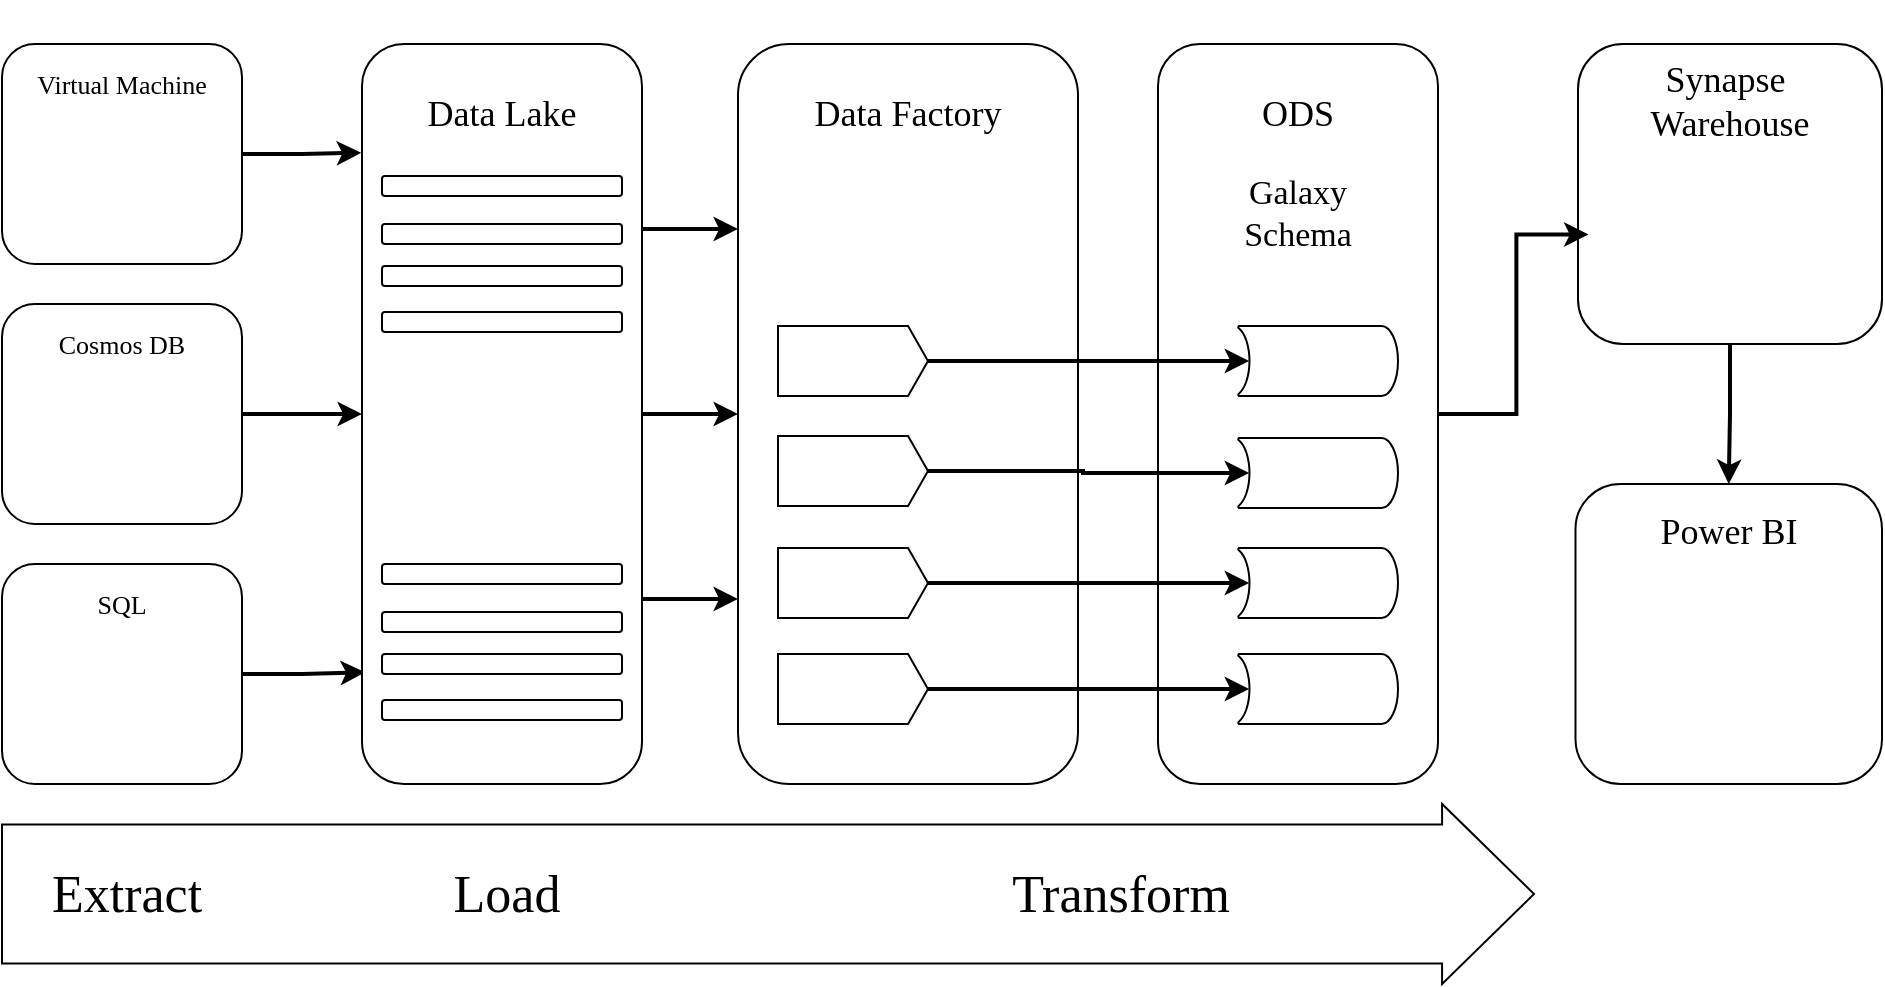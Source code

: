 <mxfile version="22.1.11" type="github">
  <diagram name="Page-1" id="jt3PBPhwUnPafhOXya_J">
    <mxGraphModel dx="1122" dy="718" grid="1" gridSize="10" guides="1" tooltips="1" connect="1" arrows="1" fold="1" page="1" pageScale="1" pageWidth="850" pageHeight="1100" math="0" shadow="0">
      <root>
        <mxCell id="0" />
        <mxCell id="1" parent="0" />
        <mxCell id="L3UYxXxdt7HCs2LZCHzP-1" value="&lt;p style=&quot;line-height: 500%;&quot;&gt;&lt;font style=&quot;font-size: 13px;&quot; face=&quot;Georgia&quot;&gt;Virtual Machine&lt;/font&gt;&lt;/p&gt;" style="rounded=1;whiteSpace=wrap;html=1;align=center;spacingTop=-70;" parent="1" vertex="1">
          <mxGeometry x="100" y="190" width="120" height="110" as="geometry" />
        </mxCell>
        <mxCell id="L3UYxXxdt7HCs2LZCHzP-2" value="" style="shape=image;verticalLabelPosition=bottom;labelBackgroundColor=default;verticalAlign=top;aspect=fixed;imageAspect=0;image=https://static-00.iconduck.com/assets.00/virtual-machines-icon-512x464-nlf7gddb.png;" parent="1" vertex="1">
          <mxGeometry x="124.69" y="229" width="70.62" height="64" as="geometry" />
        </mxCell>
        <mxCell id="L3UYxXxdt7HCs2LZCHzP-8" style="edgeStyle=orthogonalEdgeStyle;rounded=0;orthogonalLoop=1;jettySize=auto;html=1;fontSize=12;horizontal=1;strokeWidth=2;entryX=0;entryY=0.5;entryDx=0;entryDy=0;" parent="1" source="L3UYxXxdt7HCs2LZCHzP-3" target="L3UYxXxdt7HCs2LZCHzP-7" edge="1">
          <mxGeometry relative="1" as="geometry">
            <mxPoint x="270" y="375" as="targetPoint" />
          </mxGeometry>
        </mxCell>
        <mxCell id="L3UYxXxdt7HCs2LZCHzP-3" value="&lt;p style=&quot;line-height: 500%;&quot;&gt;&lt;font face=&quot;Georgia&quot;&gt;&lt;span style=&quot;font-size: 13px;&quot;&gt;Cosmos DB&lt;/span&gt;&lt;/font&gt;&lt;/p&gt;" style="rounded=1;whiteSpace=wrap;html=1;align=center;spacingTop=-70;" parent="1" vertex="1">
          <mxGeometry x="100" y="320" width="120" height="110" as="geometry" />
        </mxCell>
        <mxCell id="L3UYxXxdt7HCs2LZCHzP-4" value="" style="shape=image;verticalLabelPosition=bottom;labelBackgroundColor=default;verticalAlign=top;aspect=fixed;imageAspect=0;image=https://devblogs.microsoft.com/cosmosdb/wp-content/uploads/sites/52/2019/10/FeaturedDefault.png;" parent="1" vertex="1">
          <mxGeometry x="104" y="357" width="112" height="70" as="geometry" />
        </mxCell>
        <mxCell id="L3UYxXxdt7HCs2LZCHzP-9" style="edgeStyle=orthogonalEdgeStyle;rounded=0;orthogonalLoop=1;jettySize=auto;html=1;fontSize=12;horizontal=1;strokeWidth=2;entryX=0.011;entryY=0.849;entryDx=0;entryDy=0;entryPerimeter=0;" parent="1" source="L3UYxXxdt7HCs2LZCHzP-5" target="L3UYxXxdt7HCs2LZCHzP-7" edge="1">
          <mxGeometry relative="1" as="geometry">
            <mxPoint x="270" y="505" as="targetPoint" />
          </mxGeometry>
        </mxCell>
        <mxCell id="L3UYxXxdt7HCs2LZCHzP-5" value="&lt;p style=&quot;line-height: 500%;&quot;&gt;&lt;font face=&quot;Georgia&quot;&gt;&lt;span style=&quot;font-size: 13px;&quot;&gt;SQL&lt;/span&gt;&lt;/font&gt;&lt;/p&gt;" style="rounded=1;whiteSpace=wrap;html=1;align=center;spacingTop=-70;" parent="1" vertex="1">
          <mxGeometry x="100" y="450" width="120" height="110" as="geometry" />
        </mxCell>
        <mxCell id="L3UYxXxdt7HCs2LZCHzP-6" value="" style="shape=image;verticalLabelPosition=bottom;labelBackgroundColor=default;verticalAlign=top;aspect=fixed;imageAspect=0;image=https://static-00.iconduck.com/assets.00/sql-database-sql-azure-icon-1955x2048-4pmty46t.png;" parent="1" vertex="1">
          <mxGeometry x="127.34" y="485.61" width="65.31" height="68.39" as="geometry" />
        </mxCell>
        <mxCell id="L3UYxXxdt7HCs2LZCHzP-44" value="" style="edgeStyle=orthogonalEdgeStyle;rounded=0;orthogonalLoop=1;jettySize=auto;html=1;strokeWidth=2;entryX=0;entryY=0.5;entryDx=0;entryDy=0;" parent="1" source="L3UYxXxdt7HCs2LZCHzP-7" edge="1" target="L3UYxXxdt7HCs2LZCHzP-54">
          <mxGeometry relative="1" as="geometry">
            <mxPoint x="460" y="375" as="targetPoint" />
          </mxGeometry>
        </mxCell>
        <mxCell id="L3UYxXxdt7HCs2LZCHzP-46" style="edgeStyle=orthogonalEdgeStyle;rounded=0;orthogonalLoop=1;jettySize=auto;html=1;exitX=1;exitY=0.75;exitDx=0;exitDy=0;entryX=0;entryY=0.75;entryDx=0;entryDy=0;strokeWidth=2;" parent="1" source="L3UYxXxdt7HCs2LZCHzP-7" edge="1" target="L3UYxXxdt7HCs2LZCHzP-54">
          <mxGeometry relative="1" as="geometry">
            <mxPoint x="460" y="467.5" as="targetPoint" />
          </mxGeometry>
        </mxCell>
        <mxCell id="L3UYxXxdt7HCs2LZCHzP-47" style="edgeStyle=orthogonalEdgeStyle;rounded=0;orthogonalLoop=1;jettySize=auto;html=1;exitX=1;exitY=0.25;exitDx=0;exitDy=0;entryX=0;entryY=0.25;entryDx=0;entryDy=0;strokeWidth=2;" parent="1" source="L3UYxXxdt7HCs2LZCHzP-7" edge="1" target="L3UYxXxdt7HCs2LZCHzP-54">
          <mxGeometry relative="1" as="geometry">
            <mxPoint x="460" y="282.5" as="targetPoint" />
          </mxGeometry>
        </mxCell>
        <mxCell id="L3UYxXxdt7HCs2LZCHzP-7" value="&lt;font style=&quot;font-size: 18px;&quot; face=&quot;Garamond&quot;&gt;Data Lake&lt;/font&gt;" style="rounded=1;whiteSpace=wrap;html=1;spacingTop=-300;" parent="1" vertex="1">
          <mxGeometry x="280" y="190" width="140" height="370" as="geometry" />
        </mxCell>
        <mxCell id="L3UYxXxdt7HCs2LZCHzP-11" value="" style="rounded=1;whiteSpace=wrap;html=1;" parent="1" vertex="1">
          <mxGeometry x="290" y="256" width="120" height="10" as="geometry" />
        </mxCell>
        <mxCell id="L3UYxXxdt7HCs2LZCHzP-13" value="" style="rounded=1;whiteSpace=wrap;html=1;" parent="1" vertex="1">
          <mxGeometry x="290" y="280" width="120" height="10" as="geometry" />
        </mxCell>
        <mxCell id="L3UYxXxdt7HCs2LZCHzP-14" value="" style="rounded=1;whiteSpace=wrap;html=1;" parent="1" vertex="1">
          <mxGeometry x="290" y="301" width="120" height="10" as="geometry" />
        </mxCell>
        <mxCell id="L3UYxXxdt7HCs2LZCHzP-15" value="" style="rounded=1;whiteSpace=wrap;html=1;" parent="1" vertex="1">
          <mxGeometry x="290" y="324" width="120" height="10" as="geometry" />
        </mxCell>
        <mxCell id="L3UYxXxdt7HCs2LZCHzP-16" value="" style="rounded=1;whiteSpace=wrap;html=1;" parent="1" vertex="1">
          <mxGeometry x="290" y="450" width="120" height="10" as="geometry" />
        </mxCell>
        <mxCell id="L3UYxXxdt7HCs2LZCHzP-17" value="" style="rounded=1;whiteSpace=wrap;html=1;" parent="1" vertex="1">
          <mxGeometry x="290" y="474" width="120" height="10" as="geometry" />
        </mxCell>
        <mxCell id="L3UYxXxdt7HCs2LZCHzP-18" value="" style="rounded=1;whiteSpace=wrap;html=1;" parent="1" vertex="1">
          <mxGeometry x="290" y="495" width="120" height="10" as="geometry" />
        </mxCell>
        <mxCell id="L3UYxXxdt7HCs2LZCHzP-19" value="" style="rounded=1;whiteSpace=wrap;html=1;" parent="1" vertex="1">
          <mxGeometry x="290" y="518" width="120" height="10" as="geometry" />
        </mxCell>
        <mxCell id="L3UYxXxdt7HCs2LZCHzP-41" value="" style="shape=image;verticalLabelPosition=bottom;labelBackgroundColor=default;verticalAlign=top;aspect=fixed;imageAspect=0;image=https://cdn-images-1.medium.com/max/914/1*iYJgfYgxDWBcfWjl1twsag.png;" parent="1" vertex="1">
          <mxGeometry x="275" y="353.5" width="150.48" height="79" as="geometry" />
        </mxCell>
        <mxCell id="L3UYxXxdt7HCs2LZCHzP-49" style="edgeStyle=orthogonalEdgeStyle;rounded=0;orthogonalLoop=1;jettySize=auto;html=1;exitX=1;exitY=0.5;exitDx=0;exitDy=0;entryX=-0.003;entryY=0.147;entryDx=0;entryDy=0;entryPerimeter=0;strokeWidth=2;" parent="1" source="L3UYxXxdt7HCs2LZCHzP-1" target="L3UYxXxdt7HCs2LZCHzP-7" edge="1">
          <mxGeometry relative="1" as="geometry" />
        </mxCell>
        <mxCell id="L3UYxXxdt7HCs2LZCHzP-53" value="&lt;font style=&quot;font-size: 18px;&quot; face=&quot;Garamond&quot;&gt;ODS&lt;/font&gt;" style="rounded=1;whiteSpace=wrap;html=1;spacingTop=-300;" parent="1" vertex="1">
          <mxGeometry x="678" y="190" width="140" height="370" as="geometry" />
        </mxCell>
        <mxCell id="L3UYxXxdt7HCs2LZCHzP-54" value="&lt;font style=&quot;font-size: 18px;&quot; face=&quot;Garamond&quot;&gt;Data Factory&lt;/font&gt;" style="rounded=1;whiteSpace=wrap;html=1;spacingTop=-300;" parent="1" vertex="1">
          <mxGeometry x="468" y="190" width="170" height="370" as="geometry" />
        </mxCell>
        <mxCell id="cUaBks1Qy8qZdUU8rTtj-11" value="" style="shape=offPageConnector;whiteSpace=wrap;html=1;rotation=-90;size=0.133;" vertex="1" parent="1">
          <mxGeometry x="508" y="311" width="35" height="75" as="geometry" />
        </mxCell>
        <mxCell id="cUaBks1Qy8qZdUU8rTtj-12" value="" style="strokeWidth=1;html=1;shape=mxgraph.flowchart.stored_data;whiteSpace=wrap;rotation=-180;" vertex="1" parent="1">
          <mxGeometry x="718" y="331" width="80" height="35" as="geometry" />
        </mxCell>
        <mxCell id="cUaBks1Qy8qZdUU8rTtj-13" style="edgeStyle=orthogonalEdgeStyle;rounded=0;orthogonalLoop=1;jettySize=auto;html=1;exitX=0.5;exitY=1;exitDx=0;exitDy=0;entryX=0.93;entryY=0.5;entryDx=0;entryDy=0;entryPerimeter=0;strokeWidth=2;" edge="1" parent="1" source="cUaBks1Qy8qZdUU8rTtj-11" target="cUaBks1Qy8qZdUU8rTtj-12">
          <mxGeometry relative="1" as="geometry" />
        </mxCell>
        <mxCell id="cUaBks1Qy8qZdUU8rTtj-14" value="" style="shape=offPageConnector;whiteSpace=wrap;html=1;rotation=-90;size=0.133;" vertex="1" parent="1">
          <mxGeometry x="508" y="366" width="35" height="75" as="geometry" />
        </mxCell>
        <mxCell id="cUaBks1Qy8qZdUU8rTtj-15" value="" style="strokeWidth=1;html=1;shape=mxgraph.flowchart.stored_data;whiteSpace=wrap;rotation=-180;" vertex="1" parent="1">
          <mxGeometry x="718" y="387" width="80" height="35" as="geometry" />
        </mxCell>
        <mxCell id="cUaBks1Qy8qZdUU8rTtj-16" style="edgeStyle=orthogonalEdgeStyle;rounded=0;orthogonalLoop=1;jettySize=auto;html=1;exitX=0.5;exitY=1;exitDx=0;exitDy=0;entryX=0.93;entryY=0.5;entryDx=0;entryDy=0;entryPerimeter=0;strokeWidth=2;" edge="1" parent="1" source="cUaBks1Qy8qZdUU8rTtj-14" target="cUaBks1Qy8qZdUU8rTtj-15">
          <mxGeometry relative="1" as="geometry" />
        </mxCell>
        <mxCell id="cUaBks1Qy8qZdUU8rTtj-20" value="" style="shape=offPageConnector;whiteSpace=wrap;html=1;rotation=-90;size=0.133;" vertex="1" parent="1">
          <mxGeometry x="508" y="422" width="35" height="75" as="geometry" />
        </mxCell>
        <mxCell id="cUaBks1Qy8qZdUU8rTtj-21" value="" style="strokeWidth=1;html=1;shape=mxgraph.flowchart.stored_data;whiteSpace=wrap;rotation=-180;" vertex="1" parent="1">
          <mxGeometry x="718" y="442" width="80" height="35" as="geometry" />
        </mxCell>
        <mxCell id="cUaBks1Qy8qZdUU8rTtj-22" style="edgeStyle=orthogonalEdgeStyle;rounded=0;orthogonalLoop=1;jettySize=auto;html=1;exitX=0.5;exitY=1;exitDx=0;exitDy=0;entryX=0.93;entryY=0.5;entryDx=0;entryDy=0;entryPerimeter=0;strokeWidth=2;" edge="1" parent="1" source="cUaBks1Qy8qZdUU8rTtj-20" target="cUaBks1Qy8qZdUU8rTtj-21">
          <mxGeometry relative="1" as="geometry" />
        </mxCell>
        <mxCell id="cUaBks1Qy8qZdUU8rTtj-23" value="" style="shape=offPageConnector;whiteSpace=wrap;html=1;rotation=-90;size=0.133;" vertex="1" parent="1">
          <mxGeometry x="508" y="475" width="35" height="75" as="geometry" />
        </mxCell>
        <mxCell id="cUaBks1Qy8qZdUU8rTtj-24" value="" style="strokeWidth=1;html=1;shape=mxgraph.flowchart.stored_data;whiteSpace=wrap;rotation=-180;" vertex="1" parent="1">
          <mxGeometry x="718" y="495" width="80" height="35" as="geometry" />
        </mxCell>
        <mxCell id="cUaBks1Qy8qZdUU8rTtj-25" style="edgeStyle=orthogonalEdgeStyle;rounded=0;orthogonalLoop=1;jettySize=auto;html=1;exitX=0.5;exitY=1;exitDx=0;exitDy=0;entryX=0.93;entryY=0.5;entryDx=0;entryDy=0;entryPerimeter=0;strokeWidth=2;" edge="1" parent="1" source="cUaBks1Qy8qZdUU8rTtj-23" target="cUaBks1Qy8qZdUU8rTtj-24">
          <mxGeometry relative="1" as="geometry" />
        </mxCell>
        <mxCell id="cUaBks1Qy8qZdUU8rTtj-27" value="" style="shape=image;verticalLabelPosition=bottom;labelBackgroundColor=default;verticalAlign=top;aspect=fixed;imageAspect=0;image=https://symbols.getvecta.com/stencil_27/36_data-factory.e36cbf28ed.png;" vertex="1" parent="1">
          <mxGeometry x="521.5" y="249.75" width="63" height="63" as="geometry" />
        </mxCell>
        <mxCell id="cUaBks1Qy8qZdUU8rTtj-28" value="&lt;font face=&quot;Garamond&quot; style=&quot;font-size: 17px;&quot;&gt;Galaxy Schema&lt;/font&gt;" style="text;html=1;strokeColor=none;fillColor=none;align=center;verticalAlign=middle;whiteSpace=wrap;rounded=0;strokeWidth=1;" vertex="1" parent="1">
          <mxGeometry x="718" y="260" width="60" height="30" as="geometry" />
        </mxCell>
        <mxCell id="cUaBks1Qy8qZdUU8rTtj-57" style="edgeStyle=orthogonalEdgeStyle;rounded=0;orthogonalLoop=1;jettySize=auto;html=1;entryX=0.5;entryY=0;entryDx=0;entryDy=0;strokeWidth=2;" edge="1" parent="1" source="cUaBks1Qy8qZdUU8rTtj-29" target="cUaBks1Qy8qZdUU8rTtj-53">
          <mxGeometry relative="1" as="geometry" />
        </mxCell>
        <mxCell id="cUaBks1Qy8qZdUU8rTtj-29" value="&lt;p style=&quot;line-height: 60%;&quot;&gt;&lt;font face=&quot;Garamond&quot;&gt;&lt;span style=&quot;font-size: 18px;&quot;&gt;Synapse&amp;nbsp;&lt;/span&gt;&lt;/font&gt;&lt;/p&gt;&lt;p style=&quot;line-height: 60%;&quot;&gt;&lt;font face=&quot;Garamond&quot;&gt;&lt;span style=&quot;font-size: 18px;&quot;&gt;Warehouse&lt;/span&gt;&lt;/font&gt;&lt;/p&gt;" style="rounded=1;whiteSpace=wrap;html=1;spacingTop=-90;" vertex="1" parent="1">
          <mxGeometry x="888" y="190" width="152" height="150" as="geometry" />
        </mxCell>
        <mxCell id="cUaBks1Qy8qZdUU8rTtj-42" value="" style="shape=image;verticalLabelPosition=bottom;labelBackgroundColor=default;verticalAlign=top;aspect=fixed;imageAspect=0;image=https://azure.microsoft.com/svghandler/synapse-analytics/?width=600&amp;height=315;" vertex="1" parent="1">
          <mxGeometry x="896.38" y="256" width="135.24" height="71" as="geometry" />
        </mxCell>
        <mxCell id="cUaBks1Qy8qZdUU8rTtj-44" style="edgeStyle=orthogonalEdgeStyle;rounded=0;orthogonalLoop=1;jettySize=auto;html=1;exitX=0.5;exitY=1;exitDx=0;exitDy=0;" edge="1" parent="1" source="cUaBks1Qy8qZdUU8rTtj-29" target="cUaBks1Qy8qZdUU8rTtj-29">
          <mxGeometry relative="1" as="geometry" />
        </mxCell>
        <mxCell id="cUaBks1Qy8qZdUU8rTtj-46" style="edgeStyle=orthogonalEdgeStyle;rounded=0;orthogonalLoop=1;jettySize=auto;html=1;entryX=-0.023;entryY=0.412;entryDx=0;entryDy=0;entryPerimeter=0;strokeWidth=2;" edge="1" parent="1" source="L3UYxXxdt7HCs2LZCHzP-53" target="cUaBks1Qy8qZdUU8rTtj-42">
          <mxGeometry relative="1" as="geometry" />
        </mxCell>
        <mxCell id="cUaBks1Qy8qZdUU8rTtj-49" value="" style="shape=singleArrow;whiteSpace=wrap;html=1;arrowWidth=0.771;arrowSize=0.06;" vertex="1" parent="1">
          <mxGeometry x="100" y="570" width="766" height="90" as="geometry" />
        </mxCell>
        <mxCell id="cUaBks1Qy8qZdUU8rTtj-50" value="Extract" style="text;html=1;strokeColor=none;fillColor=none;align=center;verticalAlign=middle;whiteSpace=wrap;rounded=0;fontSize=26;fontFamily=Georgia;" vertex="1" parent="1">
          <mxGeometry x="124.69" y="595" width="75.31" height="40" as="geometry" />
        </mxCell>
        <mxCell id="cUaBks1Qy8qZdUU8rTtj-51" value="Load" style="text;html=1;strokeColor=none;fillColor=none;align=center;verticalAlign=middle;whiteSpace=wrap;rounded=0;fontSize=26;fontFamily=Georgia;" vertex="1" parent="1">
          <mxGeometry x="314.93" y="595" width="75.31" height="40" as="geometry" />
        </mxCell>
        <mxCell id="cUaBks1Qy8qZdUU8rTtj-52" value="Transform" style="text;html=1;strokeColor=none;fillColor=none;align=center;verticalAlign=middle;whiteSpace=wrap;rounded=0;fontSize=26;fontFamily=Georgia;" vertex="1" parent="1">
          <mxGeometry x="622.35" y="595" width="75.31" height="40" as="geometry" />
        </mxCell>
        <mxCell id="cUaBks1Qy8qZdUU8rTtj-53" value="&lt;p style=&quot;line-height: 60%;&quot;&gt;&lt;font face=&quot;Garamond&quot;&gt;&lt;span style=&quot;font-size: 18px;&quot;&gt;Power BI&lt;/span&gt;&lt;/font&gt;&lt;/p&gt;" style="rounded=1;whiteSpace=wrap;html=1;spacingTop=-100;" vertex="1" parent="1">
          <mxGeometry x="886.74" y="410" width="153.26" height="150" as="geometry" />
        </mxCell>
        <mxCell id="cUaBks1Qy8qZdUU8rTtj-54" value="" style="shape=image;verticalLabelPosition=bottom;labelBackgroundColor=default;verticalAlign=top;aspect=fixed;imageAspect=0;image=https://1000logos.net/wp-content/uploads/2022/12/Power-BI-Logo.png;" vertex="1" parent="1">
          <mxGeometry x="893.74" y="460" width="137.88" height="77.55" as="geometry" />
        </mxCell>
        <mxCell id="cUaBks1Qy8qZdUU8rTtj-56" style="edgeStyle=orthogonalEdgeStyle;rounded=0;orthogonalLoop=1;jettySize=auto;html=1;exitX=0.5;exitY=1;exitDx=0;exitDy=0;" edge="1" parent="1" source="cUaBks1Qy8qZdUU8rTtj-29" target="cUaBks1Qy8qZdUU8rTtj-29">
          <mxGeometry relative="1" as="geometry" />
        </mxCell>
      </root>
    </mxGraphModel>
  </diagram>
</mxfile>
